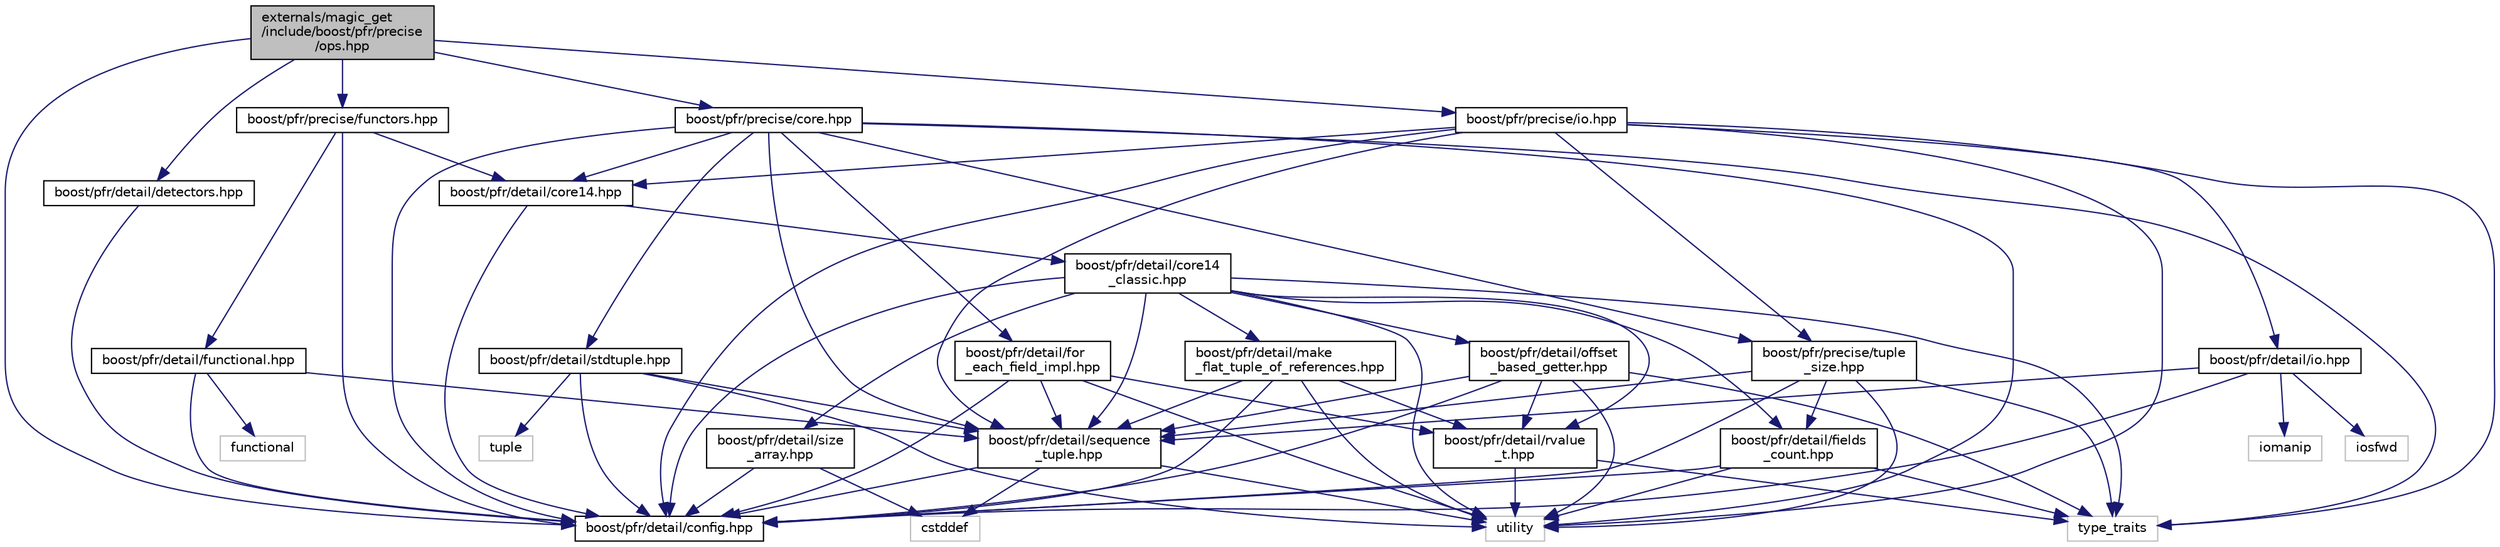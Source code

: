digraph "externals/magic_get/include/boost/pfr/precise/ops.hpp"
{
  edge [fontname="Helvetica",fontsize="10",labelfontname="Helvetica",labelfontsize="10"];
  node [fontname="Helvetica",fontsize="10",shape=record];
  Node0 [label="externals/magic_get\l/include/boost/pfr/precise\l/ops.hpp",height=0.2,width=0.4,color="black", fillcolor="grey75", style="filled", fontcolor="black"];
  Node0 -> Node1 [color="midnightblue",fontsize="10",style="solid"];
  Node1 [label="boost/pfr/detail/config.hpp",height=0.2,width=0.4,color="black", fillcolor="white", style="filled",URL="$externals_2magic__get_2include_2boost_2pfr_2detail_2config_8hpp_source.html"];
  Node0 -> Node2 [color="midnightblue",fontsize="10",style="solid"];
  Node2 [label="boost/pfr/detail/detectors.hpp",height=0.2,width=0.4,color="black", fillcolor="white", style="filled",URL="$detectors_8hpp_source.html"];
  Node2 -> Node1 [color="midnightblue",fontsize="10",style="solid"];
  Node0 -> Node3 [color="midnightblue",fontsize="10",style="solid"];
  Node3 [label="boost/pfr/precise/functors.hpp",height=0.2,width=0.4,color="black", fillcolor="white", style="filled",URL="$precise_2functors_8hpp_source.html"];
  Node3 -> Node1 [color="midnightblue",fontsize="10",style="solid"];
  Node3 -> Node4 [color="midnightblue",fontsize="10",style="solid"];
  Node4 [label="boost/pfr/detail/functional.hpp",height=0.2,width=0.4,color="black", fillcolor="white", style="filled",URL="$externals_2magic__get_2include_2boost_2pfr_2detail_2functional_8hpp_source.html"];
  Node4 -> Node1 [color="midnightblue",fontsize="10",style="solid"];
  Node4 -> Node5 [color="midnightblue",fontsize="10",style="solid"];
  Node5 [label="functional",height=0.2,width=0.4,color="grey75", fillcolor="white", style="filled"];
  Node4 -> Node6 [color="midnightblue",fontsize="10",style="solid"];
  Node6 [label="boost/pfr/detail/sequence\l_tuple.hpp",height=0.2,width=0.4,color="black", fillcolor="white", style="filled",URL="$sequence__tuple_8hpp_source.html"];
  Node6 -> Node1 [color="midnightblue",fontsize="10",style="solid"];
  Node6 -> Node7 [color="midnightblue",fontsize="10",style="solid"];
  Node7 [label="utility",height=0.2,width=0.4,color="grey75", fillcolor="white", style="filled"];
  Node6 -> Node8 [color="midnightblue",fontsize="10",style="solid"];
  Node8 [label="cstddef",height=0.2,width=0.4,color="grey75", fillcolor="white", style="filled"];
  Node3 -> Node9 [color="midnightblue",fontsize="10",style="solid"];
  Node9 [label="boost/pfr/detail/core14.hpp",height=0.2,width=0.4,color="black", fillcolor="white", style="filled",URL="$core14_8hpp_source.html"];
  Node9 -> Node1 [color="midnightblue",fontsize="10",style="solid"];
  Node9 -> Node10 [color="midnightblue",fontsize="10",style="solid"];
  Node10 [label="boost/pfr/detail/core14\l_classic.hpp",height=0.2,width=0.4,color="black", fillcolor="white", style="filled",URL="$core14__classic_8hpp_source.html"];
  Node10 -> Node1 [color="midnightblue",fontsize="10",style="solid"];
  Node10 -> Node11 [color="midnightblue",fontsize="10",style="solid"];
  Node11 [label="type_traits",height=0.2,width=0.4,color="grey75", fillcolor="white", style="filled"];
  Node10 -> Node7 [color="midnightblue",fontsize="10",style="solid"];
  Node10 -> Node6 [color="midnightblue",fontsize="10",style="solid"];
  Node10 -> Node12 [color="midnightblue",fontsize="10",style="solid"];
  Node12 [label="boost/pfr/detail/offset\l_based_getter.hpp",height=0.2,width=0.4,color="black", fillcolor="white", style="filled",URL="$offset__based__getter_8hpp_source.html"];
  Node12 -> Node1 [color="midnightblue",fontsize="10",style="solid"];
  Node12 -> Node11 [color="midnightblue",fontsize="10",style="solid"];
  Node12 -> Node7 [color="midnightblue",fontsize="10",style="solid"];
  Node12 -> Node6 [color="midnightblue",fontsize="10",style="solid"];
  Node12 -> Node13 [color="midnightblue",fontsize="10",style="solid"];
  Node13 [label="boost/pfr/detail/rvalue\l_t.hpp",height=0.2,width=0.4,color="black", fillcolor="white", style="filled",URL="$rvalue__t_8hpp_source.html"];
  Node13 -> Node11 [color="midnightblue",fontsize="10",style="solid"];
  Node13 -> Node7 [color="midnightblue",fontsize="10",style="solid"];
  Node10 -> Node14 [color="midnightblue",fontsize="10",style="solid"];
  Node14 [label="boost/pfr/detail/fields\l_count.hpp",height=0.2,width=0.4,color="black", fillcolor="white", style="filled",URL="$fields__count_8hpp_source.html"];
  Node14 -> Node1 [color="midnightblue",fontsize="10",style="solid"];
  Node14 -> Node11 [color="midnightblue",fontsize="10",style="solid"];
  Node14 -> Node7 [color="midnightblue",fontsize="10",style="solid"];
  Node10 -> Node15 [color="midnightblue",fontsize="10",style="solid"];
  Node15 [label="boost/pfr/detail/make\l_flat_tuple_of_references.hpp",height=0.2,width=0.4,color="black", fillcolor="white", style="filled",URL="$make__flat__tuple__of__references_8hpp_source.html"];
  Node15 -> Node1 [color="midnightblue",fontsize="10",style="solid"];
  Node15 -> Node7 [color="midnightblue",fontsize="10",style="solid"];
  Node15 -> Node6 [color="midnightblue",fontsize="10",style="solid"];
  Node15 -> Node13 [color="midnightblue",fontsize="10",style="solid"];
  Node10 -> Node16 [color="midnightblue",fontsize="10",style="solid"];
  Node16 [label="boost/pfr/detail/size\l_array.hpp",height=0.2,width=0.4,color="black", fillcolor="white", style="filled",URL="$size__array_8hpp_source.html"];
  Node16 -> Node1 [color="midnightblue",fontsize="10",style="solid"];
  Node16 -> Node8 [color="midnightblue",fontsize="10",style="solid"];
  Node10 -> Node13 [color="midnightblue",fontsize="10",style="solid"];
  Node0 -> Node17 [color="midnightblue",fontsize="10",style="solid"];
  Node17 [label="boost/pfr/precise/core.hpp",height=0.2,width=0.4,color="black", fillcolor="white", style="filled",URL="$externals_2magic__get_2include_2boost_2pfr_2precise_2core_8hpp_source.html"];
  Node17 -> Node1 [color="midnightblue",fontsize="10",style="solid"];
  Node17 -> Node11 [color="midnightblue",fontsize="10",style="solid"];
  Node17 -> Node7 [color="midnightblue",fontsize="10",style="solid"];
  Node17 -> Node6 [color="midnightblue",fontsize="10",style="solid"];
  Node17 -> Node18 [color="midnightblue",fontsize="10",style="solid"];
  Node18 [label="boost/pfr/detail/stdtuple.hpp",height=0.2,width=0.4,color="black", fillcolor="white", style="filled",URL="$stdtuple_8hpp_source.html"];
  Node18 -> Node1 [color="midnightblue",fontsize="10",style="solid"];
  Node18 -> Node7 [color="midnightblue",fontsize="10",style="solid"];
  Node18 -> Node19 [color="midnightblue",fontsize="10",style="solid"];
  Node19 [label="tuple",height=0.2,width=0.4,color="grey75", fillcolor="white", style="filled"];
  Node18 -> Node6 [color="midnightblue",fontsize="10",style="solid"];
  Node17 -> Node20 [color="midnightblue",fontsize="10",style="solid"];
  Node20 [label="boost/pfr/detail/for\l_each_field_impl.hpp",height=0.2,width=0.4,color="black", fillcolor="white", style="filled",URL="$for__each__field__impl_8hpp_source.html"];
  Node20 -> Node1 [color="midnightblue",fontsize="10",style="solid"];
  Node20 -> Node7 [color="midnightblue",fontsize="10",style="solid"];
  Node20 -> Node6 [color="midnightblue",fontsize="10",style="solid"];
  Node20 -> Node13 [color="midnightblue",fontsize="10",style="solid"];
  Node17 -> Node21 [color="midnightblue",fontsize="10",style="solid"];
  Node21 [label="boost/pfr/precise/tuple\l_size.hpp",height=0.2,width=0.4,color="black", fillcolor="white", style="filled",URL="$precise_2tuple__size_8hpp_source.html"];
  Node21 -> Node1 [color="midnightblue",fontsize="10",style="solid"];
  Node21 -> Node11 [color="midnightblue",fontsize="10",style="solid"];
  Node21 -> Node7 [color="midnightblue",fontsize="10",style="solid"];
  Node21 -> Node6 [color="midnightblue",fontsize="10",style="solid"];
  Node21 -> Node14 [color="midnightblue",fontsize="10",style="solid"];
  Node17 -> Node9 [color="midnightblue",fontsize="10",style="solid"];
  Node0 -> Node22 [color="midnightblue",fontsize="10",style="solid"];
  Node22 [label="boost/pfr/precise/io.hpp",height=0.2,width=0.4,color="black", fillcolor="white", style="filled",URL="$precise_2io_8hpp_source.html"];
  Node22 -> Node1 [color="midnightblue",fontsize="10",style="solid"];
  Node22 -> Node11 [color="midnightblue",fontsize="10",style="solid"];
  Node22 -> Node7 [color="midnightblue",fontsize="10",style="solid"];
  Node22 -> Node6 [color="midnightblue",fontsize="10",style="solid"];
  Node22 -> Node23 [color="midnightblue",fontsize="10",style="solid"];
  Node23 [label="boost/pfr/detail/io.hpp",height=0.2,width=0.4,color="black", fillcolor="white", style="filled",URL="$detail_2io_8hpp_source.html"];
  Node23 -> Node1 [color="midnightblue",fontsize="10",style="solid"];
  Node23 -> Node6 [color="midnightblue",fontsize="10",style="solid"];
  Node23 -> Node24 [color="midnightblue",fontsize="10",style="solid"];
  Node24 [label="iosfwd",height=0.2,width=0.4,color="grey75", fillcolor="white", style="filled"];
  Node23 -> Node25 [color="midnightblue",fontsize="10",style="solid"];
  Node25 [label="iomanip",height=0.2,width=0.4,color="grey75", fillcolor="white", style="filled"];
  Node22 -> Node21 [color="midnightblue",fontsize="10",style="solid"];
  Node22 -> Node9 [color="midnightblue",fontsize="10",style="solid"];
}
